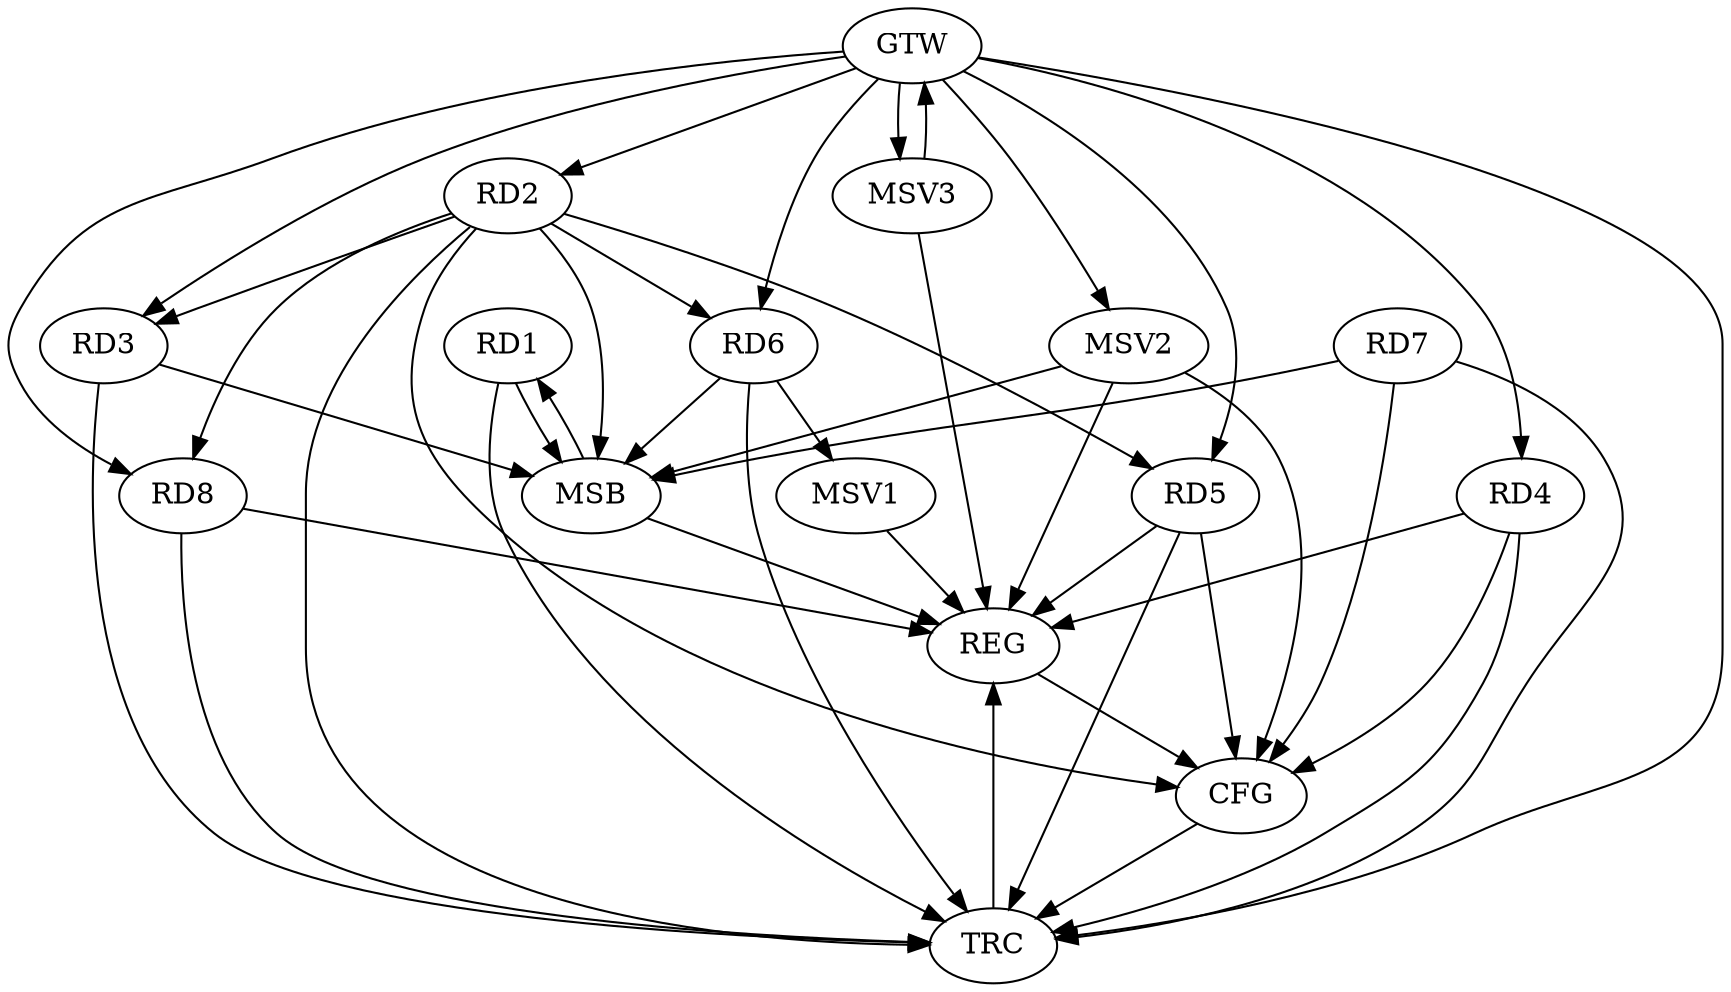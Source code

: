 strict digraph G {
  RD1 [ label="RD1" ];
  RD2 [ label="RD2" ];
  RD3 [ label="RD3" ];
  RD4 [ label="RD4" ];
  RD5 [ label="RD5" ];
  RD6 [ label="RD6" ];
  RD7 [ label="RD7" ];
  RD8 [ label="RD8" ];
  GTW [ label="GTW" ];
  REG [ label="REG" ];
  MSB [ label="MSB" ];
  CFG [ label="CFG" ];
  TRC [ label="TRC" ];
  MSV1 [ label="MSV1" ];
  MSV2 [ label="MSV2" ];
  MSV3 [ label="MSV3" ];
  GTW -> RD2;
  GTW -> RD3;
  GTW -> RD4;
  GTW -> RD5;
  GTW -> RD6;
  GTW -> RD8;
  RD4 -> REG;
  RD5 -> REG;
  RD8 -> REG;
  RD1 -> MSB;
  MSB -> REG;
  RD2 -> MSB;
  RD3 -> MSB;
  RD6 -> MSB;
  MSB -> RD1;
  RD7 -> MSB;
  RD2 -> CFG;
  RD4 -> CFG;
  RD7 -> CFG;
  RD5 -> CFG;
  REG -> CFG;
  RD1 -> TRC;
  RD2 -> TRC;
  RD3 -> TRC;
  RD4 -> TRC;
  RD5 -> TRC;
  RD6 -> TRC;
  RD7 -> TRC;
  RD8 -> TRC;
  GTW -> TRC;
  CFG -> TRC;
  TRC -> REG;
  RD2 -> RD3;
  RD2 -> RD8;
  RD2 -> RD6;
  RD2 -> RD5;
  RD6 -> MSV1;
  MSV1 -> REG;
  MSV2 -> MSB;
  GTW -> MSV2;
  MSV2 -> REG;
  MSV2 -> CFG;
  MSV3 -> GTW;
  GTW -> MSV3;
  MSV3 -> REG;
}
